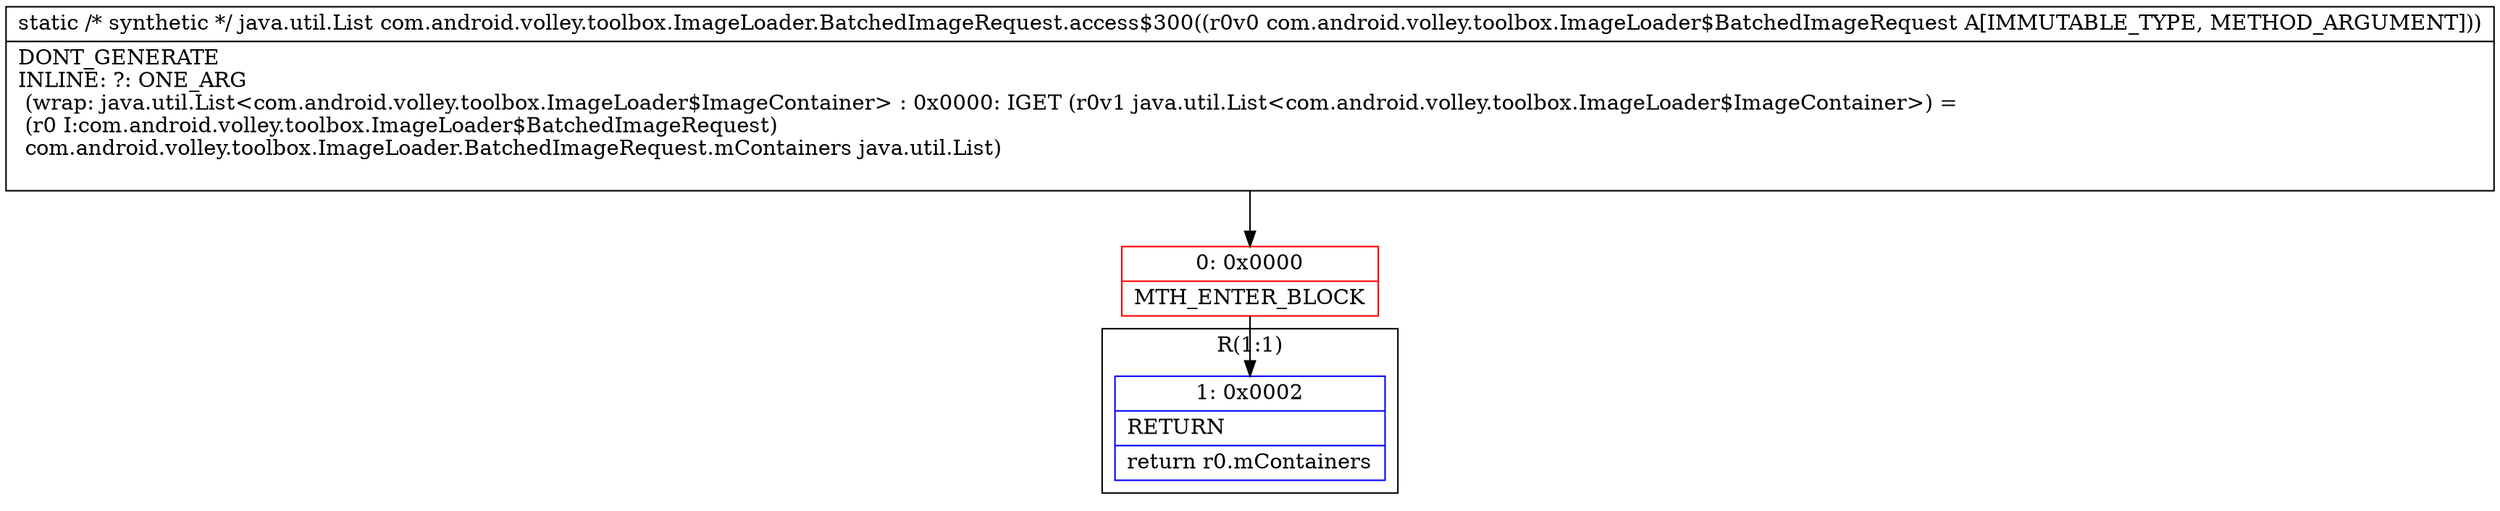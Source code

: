 digraph "CFG forcom.android.volley.toolbox.ImageLoader.BatchedImageRequest.access$300(Lcom\/android\/volley\/toolbox\/ImageLoader$BatchedImageRequest;)Ljava\/util\/List;" {
subgraph cluster_Region_1428356539 {
label = "R(1:1)";
node [shape=record,color=blue];
Node_1 [shape=record,label="{1\:\ 0x0002|RETURN\l|return r0.mContainers\l}"];
}
Node_0 [shape=record,color=red,label="{0\:\ 0x0000|MTH_ENTER_BLOCK\l}"];
MethodNode[shape=record,label="{static \/* synthetic *\/ java.util.List com.android.volley.toolbox.ImageLoader.BatchedImageRequest.access$300((r0v0 com.android.volley.toolbox.ImageLoader$BatchedImageRequest A[IMMUTABLE_TYPE, METHOD_ARGUMENT]))  | DONT_GENERATE\lINLINE: ?: ONE_ARG  \l  (wrap: java.util.List\<com.android.volley.toolbox.ImageLoader$ImageContainer\> : 0x0000: IGET  (r0v1 java.util.List\<com.android.volley.toolbox.ImageLoader$ImageContainer\>) = \l  (r0 I:com.android.volley.toolbox.ImageLoader$BatchedImageRequest)\l com.android.volley.toolbox.ImageLoader.BatchedImageRequest.mContainers java.util.List)\l\l}"];
MethodNode -> Node_0;
Node_0 -> Node_1;
}


